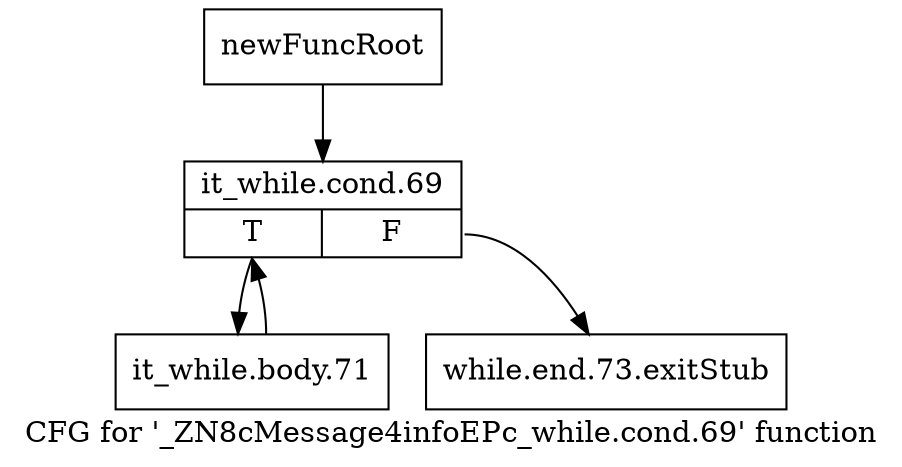 digraph "CFG for '_ZN8cMessage4infoEPc_while.cond.69' function" {
	label="CFG for '_ZN8cMessage4infoEPc_while.cond.69' function";

	Node0x20ee1e0 [shape=record,label="{newFuncRoot}"];
	Node0x20ee1e0 -> Node0x20ee280;
	Node0x20ee230 [shape=record,label="{while.end.73.exitStub}"];
	Node0x20ee280 [shape=record,label="{it_while.cond.69|{<s0>T|<s1>F}}"];
	Node0x20ee280:s0 -> Node0x20ee2d0;
	Node0x20ee280:s1 -> Node0x20ee230;
	Node0x20ee2d0 [shape=record,label="{it_while.body.71}"];
	Node0x20ee2d0 -> Node0x20ee280;
}
